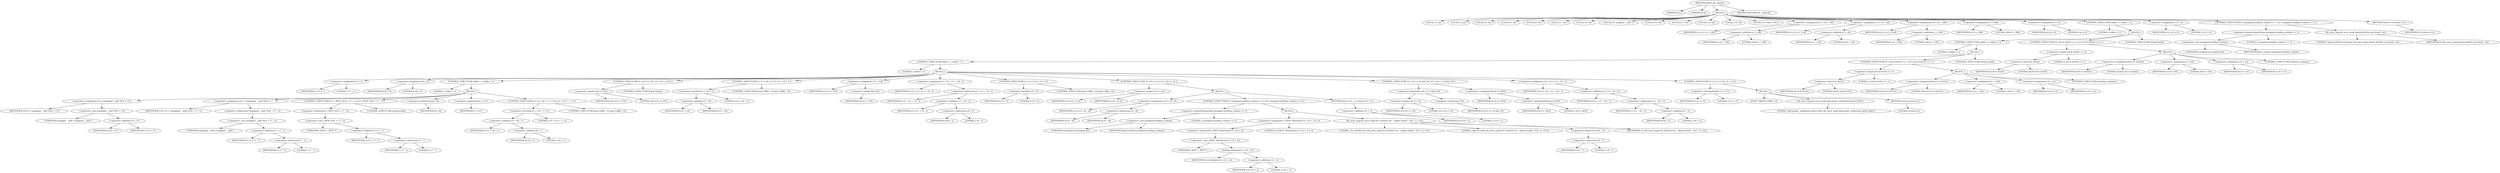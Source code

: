digraph udhcp_get_option {  
"1000114" [label = "(METHOD,udhcp_get_option)" ]
"1000115" [label = "(PARAM,int a1)" ]
"1000116" [label = "(PARAM,int a2)" ]
"1000117" [label = "(BLOCK,,)" ]
"1000118" [label = "(LOCAL,v2: int)" ]
"1000119" [label = "(LOCAL,v3: int)" ]
"1000120" [label = "(LOCAL,v4: int)" ]
"1000121" [label = "(LOCAL,v5: int)" ]
"1000122" [label = "(LOCAL,v6: int)" ]
"1000123" [label = "(LOCAL,v7: int)" ]
"1000124" [label = "(LOCAL,v8: int)" ]
"1000125" [label = "(LOCAL,v9: unsigned __int8 *)" ]
"1000126" [label = "(LOCAL,v10: int)" ]
"1000127" [label = "(LOCAL,v11: int)" ]
"1000128" [label = "(LOCAL,v12: int)" ]
"1000129" [label = "(LOCAL,v14: int)" ]
"1000130" [label = "(LOCAL,v15: char [ 516 ])" ]
"1000131" [label = "(<operator>.assignment,v2 = a1 + 108)" ]
"1000132" [label = "(IDENTIFIER,v2,v2 = a1 + 108)" ]
"1000133" [label = "(<operator>.addition,a1 + 108)" ]
"1000134" [label = "(IDENTIFIER,a1,a1 + 108)" ]
"1000135" [label = "(LITERAL,108,a1 + 108)" ]
"1000136" [label = "(<operator>.assignment,v3 = a1 + 44)" ]
"1000137" [label = "(IDENTIFIER,v3,v3 = a1 + 44)" ]
"1000138" [label = "(<operator>.addition,a1 + 44)" ]
"1000139" [label = "(IDENTIFIER,a1,a1 + 44)" ]
"1000140" [label = "(LITERAL,44,a1 + 44)" ]
"1000141" [label = "(<operator>.assignment,v4 = a1 + 240)" ]
"1000142" [label = "(IDENTIFIER,v4,v4 = a1 + 240)" ]
"1000143" [label = "(<operator>.addition,a1 + 240)" ]
"1000144" [label = "(IDENTIFIER,a1,a1 + 240)" ]
"1000145" [label = "(LITERAL,240,a1 + 240)" ]
"1000146" [label = "(<operator>.assignment,v5 = 388)" ]
"1000147" [label = "(IDENTIFIER,v5,v5 = 388)" ]
"1000148" [label = "(LITERAL,388,v5 = 388)" ]
"1000149" [label = "(<operator>.assignment,v6 = 0)" ]
"1000150" [label = "(IDENTIFIER,v6,v6 = 0)" ]
"1000151" [label = "(LITERAL,0,v6 = 0)" ]
"1000152" [label = "(CONTROL_STRUCTURE,while ( 2 ),while ( 2 ))" ]
"1000153" [label = "(LITERAL,2,while ( 2 ))" ]
"1000154" [label = "(BLOCK,,)" ]
"1000155" [label = "(CONTROL_STRUCTURE,while ( 2 ),while ( 2 ))" ]
"1000156" [label = "(LITERAL,2,while ( 2 ))" ]
"1000157" [label = "(BLOCK,,)" ]
"1000158" [label = "(CONTROL_STRUCTURE,while ( 1 ),while ( 1 ))" ]
"1000159" [label = "(LITERAL,1,while ( 1 ))" ]
"1000160" [label = "(BLOCK,,)" ]
"1000161" [label = "(<operator>.assignment,v7 = 1)" ]
"1000162" [label = "(IDENTIFIER,v7,v7 = 1)" ]
"1000163" [label = "(LITERAL,1,v7 = 1)" ]
"1000164" [label = "(<operator>.assignment,v8 = 0)" ]
"1000165" [label = "(IDENTIFIER,v8,v8 = 0)" ]
"1000166" [label = "(LITERAL,0,v8 = 0)" ]
"1000167" [label = "(CONTROL_STRUCTURE,while ( 1 ),while ( 1 ))" ]
"1000168" [label = "(LITERAL,1,while ( 1 ))" ]
"1000169" [label = "(BLOCK,,)" ]
"1000170" [label = "(<operator>.assignment,v9 = (unsigned __int8 *)(v4 + v7))" ]
"1000171" [label = "(IDENTIFIER,v9,v9 = (unsigned __int8 *)(v4 + v7))" ]
"1000172" [label = "(<operator>.cast,(unsigned __int8 *)(v4 + v7))" ]
"1000173" [label = "(UNKNOWN,unsigned __int8 *,unsigned __int8 *)" ]
"1000174" [label = "(<operator>.addition,v4 + v7)" ]
"1000175" [label = "(IDENTIFIER,v4,v4 + v7)" ]
"1000176" [label = "(IDENTIFIER,v7,v4 + v7)" ]
"1000177" [label = "(<operator>.assignment,v10 = *(unsigned __int8 *)(v4 + v7 - 1))" ]
"1000178" [label = "(IDENTIFIER,v10,v10 = *(unsigned __int8 *)(v4 + v7 - 1))" ]
"1000179" [label = "(<operator>.indirection,*(unsigned __int8 *)(v4 + v7 - 1))" ]
"1000180" [label = "(<operator>.cast,(unsigned __int8 *)(v4 + v7 - 1))" ]
"1000181" [label = "(UNKNOWN,unsigned __int8 *,unsigned __int8 *)" ]
"1000182" [label = "(<operator>.addition,v4 + v7 - 1)" ]
"1000183" [label = "(IDENTIFIER,v4,v4 + v7 - 1)" ]
"1000184" [label = "(<operator>.subtraction,v7 - 1)" ]
"1000185" [label = "(IDENTIFIER,v7,v7 - 1)" ]
"1000186" [label = "(LITERAL,1,v7 - 1)" ]
"1000187" [label = "(CONTROL_STRUCTURE,if ( *(_BYTE *)(v4 + v7 - 1) ),if ( *(_BYTE *)(v4 + v7 - 1) ))" ]
"1000188" [label = "(<operator>.indirection,*(_BYTE *)(v4 + v7 - 1))" ]
"1000189" [label = "(<operator>.cast,(_BYTE *)(v4 + v7 - 1))" ]
"1000190" [label = "(UNKNOWN,_BYTE *,_BYTE *)" ]
"1000191" [label = "(<operator>.addition,v4 + v7 - 1)" ]
"1000192" [label = "(IDENTIFIER,v4,v4 + v7 - 1)" ]
"1000193" [label = "(<operator>.subtraction,v7 - 1)" ]
"1000194" [label = "(IDENTIFIER,v7,v7 - 1)" ]
"1000195" [label = "(LITERAL,1,v7 - 1)" ]
"1000196" [label = "(CONTROL_STRUCTURE,break;,break;)" ]
"1000197" [label = "(<operator>.preDecrement,--v8)" ]
"1000198" [label = "(IDENTIFIER,v8,--v8)" ]
"1000199" [label = "(<operator>.preIncrement,++v7)" ]
"1000200" [label = "(IDENTIFIER,v7,++v7)" ]
"1000201" [label = "(CONTROL_STRUCTURE,if ( v5 + v8 + 1 < 2 ),if ( v5 + v8 + 1 < 2 ))" ]
"1000202" [label = "(<operator>.lessThan,v5 + v8 + 1 < 2)" ]
"1000203" [label = "(<operator>.addition,v5 + v8 + 1)" ]
"1000204" [label = "(IDENTIFIER,v5,v5 + v8 + 1)" ]
"1000205" [label = "(<operator>.addition,v8 + 1)" ]
"1000206" [label = "(IDENTIFIER,v8,v8 + 1)" ]
"1000207" [label = "(LITERAL,1,v8 + 1)" ]
"1000208" [label = "(LITERAL,2,v5 + v8 + 1 < 2)" ]
"1000209" [label = "(CONTROL_STRUCTURE,goto LABEL_19;,goto LABEL_19;)" ]
"1000210" [label = "(CONTROL_STRUCTURE,if ( v10 == 255 ),if ( v10 == 255 ))" ]
"1000211" [label = "(<operator>.equals,v10 == 255)" ]
"1000212" [label = "(IDENTIFIER,v10,v10 == 255)" ]
"1000213" [label = "(LITERAL,255,v10 == 255)" ]
"1000214" [label = "(CONTROL_STRUCTURE,break;,break;)" ]
"1000215" [label = "(CONTROL_STRUCTURE,if ( v5 + v8 < 2 ),if ( v5 + v8 < 2 ))" ]
"1000216" [label = "(<operator>.lessThan,v5 + v8 < 2)" ]
"1000217" [label = "(<operator>.addition,v5 + v8)" ]
"1000218" [label = "(IDENTIFIER,v5,v5 + v8)" ]
"1000219" [label = "(IDENTIFIER,v8,v5 + v8)" ]
"1000220" [label = "(LITERAL,2,v5 + v8 < 2)" ]
"1000221" [label = "(CONTROL_STRUCTURE,goto LABEL_19;,goto LABEL_19;)" ]
"1000222" [label = "(<operator>.assignment,v11 = *v9)" ]
"1000223" [label = "(IDENTIFIER,v11,v11 = *v9)" ]
"1000224" [label = "(<operator>.indirection,*v9)" ]
"1000225" [label = "(IDENTIFIER,v9,v11 = *v9)" ]
"1000226" [label = "(<operator>.assignment,v5 = v5 - v11 + v8 - 2)" ]
"1000227" [label = "(IDENTIFIER,v5,v5 = v5 - v11 + v8 - 2)" ]
"1000228" [label = "(<operator>.subtraction,v5 - v11 + v8 - 2)" ]
"1000229" [label = "(IDENTIFIER,v5,v5 - v11 + v8 - 2)" ]
"1000230" [label = "(<operator>.addition,v11 + v8 - 2)" ]
"1000231" [label = "(IDENTIFIER,v11,v11 + v8 - 2)" ]
"1000232" [label = "(<operator>.subtraction,v8 - 2)" ]
"1000233" [label = "(IDENTIFIER,v8,v8 - 2)" ]
"1000234" [label = "(LITERAL,2,v8 - 2)" ]
"1000235" [label = "(CONTROL_STRUCTURE,if ( v5 < 0 ),if ( v5 < 0 ))" ]
"1000236" [label = "(<operator>.lessThan,v5 < 0)" ]
"1000237" [label = "(IDENTIFIER,v5,v5 < 0)" ]
"1000238" [label = "(LITERAL,0,v5 < 0)" ]
"1000239" [label = "(CONTROL_STRUCTURE,goto LABEL_19;,goto LABEL_19;)" ]
"1000240" [label = "(CONTROL_STRUCTURE,if ( v10 == a2 ),if ( v10 == a2 ))" ]
"1000241" [label = "(<operator>.equals,v10 == a2)" ]
"1000242" [label = "(IDENTIFIER,v10,v10 == a2)" ]
"1000243" [label = "(IDENTIFIER,a2,v10 == a2)" ]
"1000244" [label = "(BLOCK,,)" ]
"1000245" [label = "(<operator>.assignment,v14 = v4 - v8)" ]
"1000246" [label = "(IDENTIFIER,v14,v14 = v4 - v8)" ]
"1000247" [label = "(<operator>.subtraction,v4 - v8)" ]
"1000248" [label = "(IDENTIFIER,v4,v4 - v8)" ]
"1000249" [label = "(IDENTIFIER,v8,v4 - v8)" ]
"1000250" [label = "(CONTROL_STRUCTURE,if ( (unsigned int)dhcp_verbose >= 2 ),if ( (unsigned int)dhcp_verbose >= 2 ))" ]
"1000251" [label = "(<operator>.greaterEqualsThan,(unsigned int)dhcp_verbose >= 2)" ]
"1000252" [label = "(<operator>.cast,(unsigned int)dhcp_verbose)" ]
"1000253" [label = "(UNKNOWN,unsigned int,unsigned int)" ]
"1000254" [label = "(IDENTIFIER,dhcp_verbose,(unsigned int)dhcp_verbose)" ]
"1000255" [label = "(LITERAL,2,(unsigned int)dhcp_verbose >= 2)" ]
"1000256" [label = "(BLOCK,,)" ]
"1000257" [label = "(<operator>.assignment,*(_BYTE *)bin2hex(v15, v14 + 2) = 0)" ]
"1000258" [label = "(<operator>.indirection,*(_BYTE *)bin2hex(v15, v14 + 2))" ]
"1000259" [label = "(<operator>.cast,(_BYTE *)bin2hex(v15, v14 + 2))" ]
"1000260" [label = "(UNKNOWN,_BYTE *,_BYTE *)" ]
"1000261" [label = "(bin2hex,bin2hex(v15, v14 + 2))" ]
"1000262" [label = "(IDENTIFIER,v15,bin2hex(v15, v14 + 2))" ]
"1000263" [label = "(<operator>.addition,v14 + 2)" ]
"1000264" [label = "(IDENTIFIER,v14,v14 + 2)" ]
"1000265" [label = "(LITERAL,2,v14 + 2)" ]
"1000266" [label = "(LITERAL,0,*(_BYTE *)bin2hex(v15, v14 + 2) = 0)" ]
"1000267" [label = "(bb_error_msg,bb_error_msg(\"%s: 0x%02x %s\", \"option found\", *(v9 - 1), v15))" ]
"1000268" [label = "(LITERAL,\"%s: 0x%02x %s\",bb_error_msg(\"%s: 0x%02x %s\", \"option found\", *(v9 - 1), v15))" ]
"1000269" [label = "(LITERAL,\"option found\",bb_error_msg(\"%s: 0x%02x %s\", \"option found\", *(v9 - 1), v15))" ]
"1000270" [label = "(<operator>.indirection,*(v9 - 1))" ]
"1000271" [label = "(<operator>.subtraction,v9 - 1)" ]
"1000272" [label = "(IDENTIFIER,v9,v9 - 1)" ]
"1000273" [label = "(LITERAL,1,v9 - 1)" ]
"1000274" [label = "(IDENTIFIER,v15,bb_error_msg(\"%s: 0x%02x %s\", \"option found\", *(v9 - 1), v15))" ]
"1000275" [label = "(RETURN,return v14 + 2;,return v14 + 2;)" ]
"1000276" [label = "(<operator>.addition,v14 + 2)" ]
"1000277" [label = "(IDENTIFIER,v14,v14 + 2)" ]
"1000278" [label = "(LITERAL,2,v14 + 2)" ]
"1000279" [label = "(CONTROL_STRUCTURE,if ( v10 == 52 && *v9 ),if ( v10 == 52 && *v9 ))" ]
"1000280" [label = "(<operator>.logicalAnd,v10 == 52 && *v9)" ]
"1000281" [label = "(<operator>.equals,v10 == 52)" ]
"1000282" [label = "(IDENTIFIER,v10,v10 == 52)" ]
"1000283" [label = "(LITERAL,52,v10 == 52)" ]
"1000284" [label = "(<operator>.indirection,*v9)" ]
"1000285" [label = "(IDENTIFIER,v9,v10 == 52 && *v9)" ]
"1000286" [label = "(<operators>.assignmentOr,v6 |= v9[1])" ]
"1000287" [label = "(IDENTIFIER,v6,v6 |= v9[1])" ]
"1000288" [label = "(<operator>.indirectIndexAccess,v9[1])" ]
"1000289" [label = "(IDENTIFIER,v9,v6 |= v9[1])" ]
"1000290" [label = "(LITERAL,1,v6 |= v9[1])" ]
"1000291" [label = "(<operator>.assignment,v4 = v4 + v11 - v8 + 2)" ]
"1000292" [label = "(IDENTIFIER,v4,v4 = v4 + v11 - v8 + 2)" ]
"1000293" [label = "(<operator>.addition,v4 + v11 - v8 + 2)" ]
"1000294" [label = "(IDENTIFIER,v4,v4 + v11 - v8 + 2)" ]
"1000295" [label = "(<operator>.subtraction,v11 - v8 + 2)" ]
"1000296" [label = "(IDENTIFIER,v11,v11 - v8 + 2)" ]
"1000297" [label = "(<operator>.addition,v8 + 2)" ]
"1000298" [label = "(IDENTIFIER,v8,v8 + 2)" ]
"1000299" [label = "(LITERAL,2,v8 + 2)" ]
"1000300" [label = "(CONTROL_STRUCTURE,if ( v5 <= 0 ),if ( v5 <= 0 ))" ]
"1000301" [label = "(<operator>.lessEqualsThan,v5 <= 0)" ]
"1000302" [label = "(IDENTIFIER,v5,v5 <= 0)" ]
"1000303" [label = "(LITERAL,0,v5 <= 0)" ]
"1000304" [label = "(BLOCK,,)" ]
"1000305" [label = "(JUMP_TARGET,LABEL_19)" ]
"1000306" [label = "(bb_error_msg,bb_error_msg(\"bad packet, malformed option field\"))" ]
"1000307" [label = "(LITERAL,\"bad packet, malformed option field\",bb_error_msg(\"bad packet, malformed option field\"))" ]
"1000308" [label = "(RETURN,return 0;,return 0;)" ]
"1000309" [label = "(LITERAL,0,return 0;)" ]
"1000310" [label = "(CONTROL_STRUCTURE,if ( (v6 & 0x101) == 1 ),if ( (v6 & 0x101) == 1 ))" ]
"1000311" [label = "(<operator>.equals,(v6 & 0x101) == 1)" ]
"1000312" [label = "(<operator>.and,v6 & 0x101)" ]
"1000313" [label = "(IDENTIFIER,v6,v6 & 0x101)" ]
"1000314" [label = "(LITERAL,0x101,v6 & 0x101)" ]
"1000315" [label = "(LITERAL,1,(v6 & 0x101) == 1)" ]
"1000316" [label = "(BLOCK,,)" ]
"1000317" [label = "(<operators>.assignmentOr,v6 |= 0x101u)" ]
"1000318" [label = "(IDENTIFIER,v6,v6 |= 0x101u)" ]
"1000319" [label = "(LITERAL,0x101u,v6 |= 0x101u)" ]
"1000320" [label = "(<operator>.assignment,v5 = 128)" ]
"1000321" [label = "(IDENTIFIER,v5,v5 = 128)" ]
"1000322" [label = "(LITERAL,128,v5 = 128)" ]
"1000323" [label = "(<operator>.assignment,v4 = v2)" ]
"1000324" [label = "(IDENTIFIER,v4,v4 = v2)" ]
"1000325" [label = "(IDENTIFIER,v2,v4 = v2)" ]
"1000326" [label = "(CONTROL_STRUCTURE,continue;,continue;)" ]
"1000327" [label = "(CONTROL_STRUCTURE,break;,break;)" ]
"1000328" [label = "(CONTROL_STRUCTURE,if ( (v6 & 0x202) == 2 ),if ( (v6 & 0x202) == 2 ))" ]
"1000329" [label = "(<operator>.equals,(v6 & 0x202) == 2)" ]
"1000330" [label = "(<operator>.and,v6 & 0x202)" ]
"1000331" [label = "(IDENTIFIER,v6,v6 & 0x202)" ]
"1000332" [label = "(LITERAL,0x202,v6 & 0x202)" ]
"1000333" [label = "(LITERAL,2,(v6 & 0x202) == 2)" ]
"1000334" [label = "(BLOCK,,)" ]
"1000335" [label = "(<operators>.assignmentOr,v6 |= 0x202u)" ]
"1000336" [label = "(IDENTIFIER,v6,v6 |= 0x202u)" ]
"1000337" [label = "(LITERAL,0x202u,v6 |= 0x202u)" ]
"1000338" [label = "(<operator>.assignment,v5 = 64)" ]
"1000339" [label = "(IDENTIFIER,v5,v5 = 64)" ]
"1000340" [label = "(LITERAL,64,v5 = 64)" ]
"1000341" [label = "(<operator>.assignment,v4 = v3)" ]
"1000342" [label = "(IDENTIFIER,v4,v4 = v3)" ]
"1000343" [label = "(IDENTIFIER,v3,v4 = v3)" ]
"1000344" [label = "(CONTROL_STRUCTURE,continue;,continue;)" ]
"1000345" [label = "(CONTROL_STRUCTURE,break;,break;)" ]
"1000346" [label = "(<operator>.assignment,v12 = 0)" ]
"1000347" [label = "(IDENTIFIER,v12,v12 = 0)" ]
"1000348" [label = "(LITERAL,0,v12 = 0)" ]
"1000349" [label = "(CONTROL_STRUCTURE,if ( (unsigned int)dhcp_verbose >= 3 ),if ( (unsigned int)dhcp_verbose >= 3 ))" ]
"1000350" [label = "(<operator>.greaterEqualsThan,(unsigned int)dhcp_verbose >= 3)" ]
"1000351" [label = "(<operator>.cast,(unsigned int)dhcp_verbose)" ]
"1000352" [label = "(UNKNOWN,unsigned int,unsigned int)" ]
"1000353" [label = "(IDENTIFIER,dhcp_verbose,(unsigned int)dhcp_verbose)" ]
"1000354" [label = "(LITERAL,3,(unsigned int)dhcp_verbose >= 3)" ]
"1000355" [label = "(bb_error_msg,bb_error_msg(\"option 0x%02x not found\", a2))" ]
"1000356" [label = "(LITERAL,\"option 0x%02x not found\",bb_error_msg(\"option 0x%02x not found\", a2))" ]
"1000357" [label = "(IDENTIFIER,a2,bb_error_msg(\"option 0x%02x not found\", a2))" ]
"1000358" [label = "(RETURN,return v12;,return v12;)" ]
"1000359" [label = "(IDENTIFIER,v12,return v12;)" ]
"1000360" [label = "(METHOD_RETURN,int __fastcall)" ]
  "1000114" -> "1000115" 
  "1000114" -> "1000116" 
  "1000114" -> "1000117" 
  "1000114" -> "1000360" 
  "1000117" -> "1000118" 
  "1000117" -> "1000119" 
  "1000117" -> "1000120" 
  "1000117" -> "1000121" 
  "1000117" -> "1000122" 
  "1000117" -> "1000123" 
  "1000117" -> "1000124" 
  "1000117" -> "1000125" 
  "1000117" -> "1000126" 
  "1000117" -> "1000127" 
  "1000117" -> "1000128" 
  "1000117" -> "1000129" 
  "1000117" -> "1000130" 
  "1000117" -> "1000131" 
  "1000117" -> "1000136" 
  "1000117" -> "1000141" 
  "1000117" -> "1000146" 
  "1000117" -> "1000149" 
  "1000117" -> "1000152" 
  "1000117" -> "1000346" 
  "1000117" -> "1000349" 
  "1000117" -> "1000358" 
  "1000131" -> "1000132" 
  "1000131" -> "1000133" 
  "1000133" -> "1000134" 
  "1000133" -> "1000135" 
  "1000136" -> "1000137" 
  "1000136" -> "1000138" 
  "1000138" -> "1000139" 
  "1000138" -> "1000140" 
  "1000141" -> "1000142" 
  "1000141" -> "1000143" 
  "1000143" -> "1000144" 
  "1000143" -> "1000145" 
  "1000146" -> "1000147" 
  "1000146" -> "1000148" 
  "1000149" -> "1000150" 
  "1000149" -> "1000151" 
  "1000152" -> "1000153" 
  "1000152" -> "1000154" 
  "1000154" -> "1000155" 
  "1000154" -> "1000328" 
  "1000154" -> "1000345" 
  "1000155" -> "1000156" 
  "1000155" -> "1000157" 
  "1000157" -> "1000158" 
  "1000157" -> "1000310" 
  "1000157" -> "1000327" 
  "1000158" -> "1000159" 
  "1000158" -> "1000160" 
  "1000160" -> "1000161" 
  "1000160" -> "1000164" 
  "1000160" -> "1000167" 
  "1000160" -> "1000210" 
  "1000160" -> "1000215" 
  "1000160" -> "1000222" 
  "1000160" -> "1000226" 
  "1000160" -> "1000235" 
  "1000160" -> "1000240" 
  "1000160" -> "1000279" 
  "1000160" -> "1000291" 
  "1000160" -> "1000300" 
  "1000161" -> "1000162" 
  "1000161" -> "1000163" 
  "1000164" -> "1000165" 
  "1000164" -> "1000166" 
  "1000167" -> "1000168" 
  "1000167" -> "1000169" 
  "1000169" -> "1000170" 
  "1000169" -> "1000177" 
  "1000169" -> "1000187" 
  "1000169" -> "1000197" 
  "1000169" -> "1000199" 
  "1000169" -> "1000201" 
  "1000170" -> "1000171" 
  "1000170" -> "1000172" 
  "1000172" -> "1000173" 
  "1000172" -> "1000174" 
  "1000174" -> "1000175" 
  "1000174" -> "1000176" 
  "1000177" -> "1000178" 
  "1000177" -> "1000179" 
  "1000179" -> "1000180" 
  "1000180" -> "1000181" 
  "1000180" -> "1000182" 
  "1000182" -> "1000183" 
  "1000182" -> "1000184" 
  "1000184" -> "1000185" 
  "1000184" -> "1000186" 
  "1000187" -> "1000188" 
  "1000187" -> "1000196" 
  "1000188" -> "1000189" 
  "1000189" -> "1000190" 
  "1000189" -> "1000191" 
  "1000191" -> "1000192" 
  "1000191" -> "1000193" 
  "1000193" -> "1000194" 
  "1000193" -> "1000195" 
  "1000197" -> "1000198" 
  "1000199" -> "1000200" 
  "1000201" -> "1000202" 
  "1000201" -> "1000209" 
  "1000202" -> "1000203" 
  "1000202" -> "1000208" 
  "1000203" -> "1000204" 
  "1000203" -> "1000205" 
  "1000205" -> "1000206" 
  "1000205" -> "1000207" 
  "1000210" -> "1000211" 
  "1000210" -> "1000214" 
  "1000211" -> "1000212" 
  "1000211" -> "1000213" 
  "1000215" -> "1000216" 
  "1000215" -> "1000221" 
  "1000216" -> "1000217" 
  "1000216" -> "1000220" 
  "1000217" -> "1000218" 
  "1000217" -> "1000219" 
  "1000222" -> "1000223" 
  "1000222" -> "1000224" 
  "1000224" -> "1000225" 
  "1000226" -> "1000227" 
  "1000226" -> "1000228" 
  "1000228" -> "1000229" 
  "1000228" -> "1000230" 
  "1000230" -> "1000231" 
  "1000230" -> "1000232" 
  "1000232" -> "1000233" 
  "1000232" -> "1000234" 
  "1000235" -> "1000236" 
  "1000235" -> "1000239" 
  "1000236" -> "1000237" 
  "1000236" -> "1000238" 
  "1000240" -> "1000241" 
  "1000240" -> "1000244" 
  "1000241" -> "1000242" 
  "1000241" -> "1000243" 
  "1000244" -> "1000245" 
  "1000244" -> "1000250" 
  "1000244" -> "1000275" 
  "1000245" -> "1000246" 
  "1000245" -> "1000247" 
  "1000247" -> "1000248" 
  "1000247" -> "1000249" 
  "1000250" -> "1000251" 
  "1000250" -> "1000256" 
  "1000251" -> "1000252" 
  "1000251" -> "1000255" 
  "1000252" -> "1000253" 
  "1000252" -> "1000254" 
  "1000256" -> "1000257" 
  "1000256" -> "1000267" 
  "1000257" -> "1000258" 
  "1000257" -> "1000266" 
  "1000258" -> "1000259" 
  "1000259" -> "1000260" 
  "1000259" -> "1000261" 
  "1000261" -> "1000262" 
  "1000261" -> "1000263" 
  "1000263" -> "1000264" 
  "1000263" -> "1000265" 
  "1000267" -> "1000268" 
  "1000267" -> "1000269" 
  "1000267" -> "1000270" 
  "1000267" -> "1000274" 
  "1000270" -> "1000271" 
  "1000271" -> "1000272" 
  "1000271" -> "1000273" 
  "1000275" -> "1000276" 
  "1000276" -> "1000277" 
  "1000276" -> "1000278" 
  "1000279" -> "1000280" 
  "1000279" -> "1000286" 
  "1000280" -> "1000281" 
  "1000280" -> "1000284" 
  "1000281" -> "1000282" 
  "1000281" -> "1000283" 
  "1000284" -> "1000285" 
  "1000286" -> "1000287" 
  "1000286" -> "1000288" 
  "1000288" -> "1000289" 
  "1000288" -> "1000290" 
  "1000291" -> "1000292" 
  "1000291" -> "1000293" 
  "1000293" -> "1000294" 
  "1000293" -> "1000295" 
  "1000295" -> "1000296" 
  "1000295" -> "1000297" 
  "1000297" -> "1000298" 
  "1000297" -> "1000299" 
  "1000300" -> "1000301" 
  "1000300" -> "1000304" 
  "1000301" -> "1000302" 
  "1000301" -> "1000303" 
  "1000304" -> "1000305" 
  "1000304" -> "1000306" 
  "1000304" -> "1000308" 
  "1000306" -> "1000307" 
  "1000308" -> "1000309" 
  "1000310" -> "1000311" 
  "1000310" -> "1000316" 
  "1000311" -> "1000312" 
  "1000311" -> "1000315" 
  "1000312" -> "1000313" 
  "1000312" -> "1000314" 
  "1000316" -> "1000317" 
  "1000316" -> "1000320" 
  "1000316" -> "1000323" 
  "1000316" -> "1000326" 
  "1000317" -> "1000318" 
  "1000317" -> "1000319" 
  "1000320" -> "1000321" 
  "1000320" -> "1000322" 
  "1000323" -> "1000324" 
  "1000323" -> "1000325" 
  "1000328" -> "1000329" 
  "1000328" -> "1000334" 
  "1000329" -> "1000330" 
  "1000329" -> "1000333" 
  "1000330" -> "1000331" 
  "1000330" -> "1000332" 
  "1000334" -> "1000335" 
  "1000334" -> "1000338" 
  "1000334" -> "1000341" 
  "1000334" -> "1000344" 
  "1000335" -> "1000336" 
  "1000335" -> "1000337" 
  "1000338" -> "1000339" 
  "1000338" -> "1000340" 
  "1000341" -> "1000342" 
  "1000341" -> "1000343" 
  "1000346" -> "1000347" 
  "1000346" -> "1000348" 
  "1000349" -> "1000350" 
  "1000349" -> "1000355" 
  "1000350" -> "1000351" 
  "1000350" -> "1000354" 
  "1000351" -> "1000352" 
  "1000351" -> "1000353" 
  "1000355" -> "1000356" 
  "1000355" -> "1000357" 
  "1000358" -> "1000359" 
}
